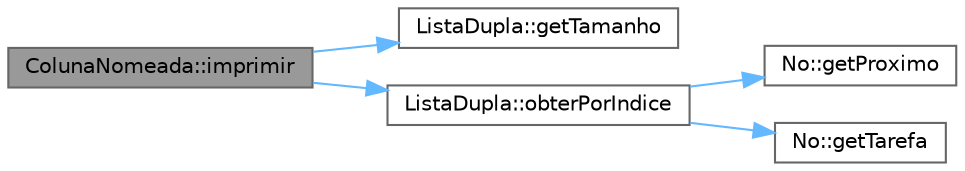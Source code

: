 digraph "ColunaNomeada::imprimir"
{
 // INTERACTIVE_SVG=YES
 // LATEX_PDF_SIZE
  bgcolor="transparent";
  edge [fontname=Helvetica,fontsize=10,labelfontname=Helvetica,labelfontsize=10];
  node [fontname=Helvetica,fontsize=10,shape=box,height=0.2,width=0.4];
  rankdir="LR";
  Node1 [id="Node000001",label="ColunaNomeada::imprimir",height=0.2,width=0.4,color="gray40", fillcolor="grey60", style="filled", fontcolor="black",tooltip="Imprime as informações da coluna."];
  Node1 -> Node2 [id="edge1_Node000001_Node000002",color="steelblue1",style="solid",tooltip=" "];
  Node2 [id="Node000002",label="ListaDupla::getTamanho",height=0.2,width=0.4,color="grey40", fillcolor="white", style="filled",URL="$dd/d91/class_lista_dupla.html#a86f5652f339d3af5fd81c6b913c95a52",tooltip="Obtém o tamanho da lista."];
  Node1 -> Node3 [id="edge2_Node000001_Node000003",color="steelblue1",style="solid",tooltip=" "];
  Node3 [id="Node000003",label="ListaDupla::obterPorIndice",height=0.2,width=0.4,color="grey40", fillcolor="white", style="filled",URL="$dd/d91/class_lista_dupla.html#a837ec6a1d28dbddd64b2028372f846c3",tooltip="Obtém a tarefa da lista pelo índice."];
  Node3 -> Node4 [id="edge3_Node000003_Node000004",color="steelblue1",style="solid",tooltip=" "];
  Node4 [id="Node000004",label="No::getProximo",height=0.2,width=0.4,color="grey40", fillcolor="white", style="filled",URL="$d9/d55/class_no.html#a42bd9dc9c7b24743c82e89b42a1581a2",tooltip="Obtém o próximo nó."];
  Node3 -> Node5 [id="edge4_Node000003_Node000005",color="steelblue1",style="solid",tooltip=" "];
  Node5 [id="Node000005",label="No::getTarefa",height=0.2,width=0.4,color="grey40", fillcolor="white", style="filled",URL="$d9/d55/class_no.html#a3e8d735fc07c24ecaee4e283ac9a1f36",tooltip="Obtém a tarefa armazenada no nó."];
}
